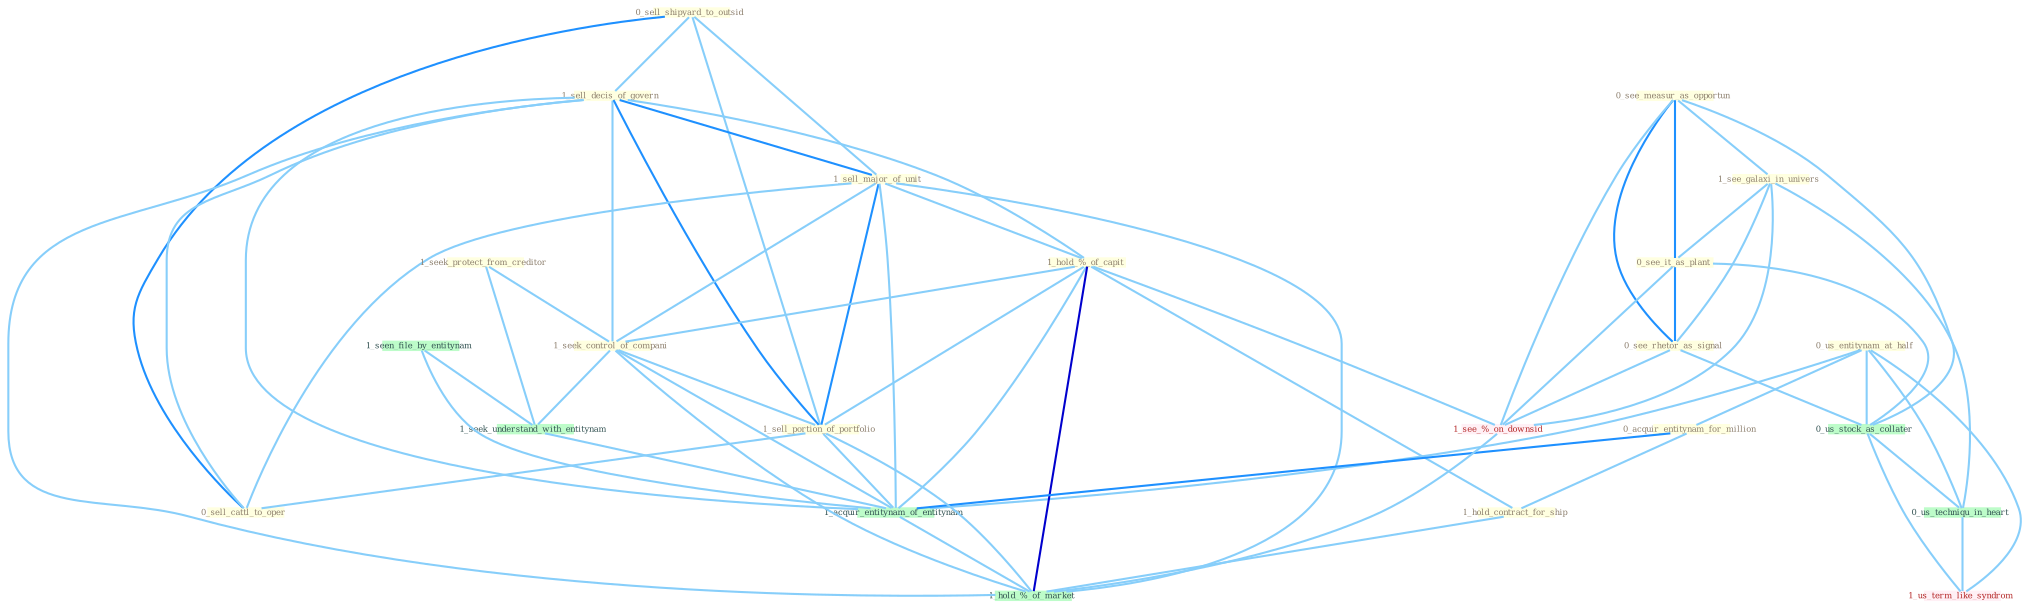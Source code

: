 Graph G{ 
    node
    [shape=polygon,style=filled,width=.5,height=.06,color="#BDFCC9",fixedsize=true,fontsize=4,
    fontcolor="#2f4f4f"];
    {node
    [color="#ffffe0", fontcolor="#8b7d6b"] "0_sell_shipyard_to_outsid " "0_see_measur_as_opportun " "1_see_galaxi_in_univers " "1_sell_decis_of_govern " "1_sell_major_of_unit " "0_us_entitynam_at_half " "1_hold_%_of_capit " "1_seek_protect_from_creditor " "0_acquir_entitynam_for_million " "1_seek_control_of_compani " "1_sell_portion_of_portfolio " "0_see_it_as_plant " "0_see_rhetor_as_signal " "0_sell_cattl_to_oper " "1_hold_contract_for_ship "}
{node [color="#fff0f5", fontcolor="#b22222"] "1_see_%_on_downsid " "1_us_term_like_syndrom "}
edge [color="#B0E2FF"];

	"0_sell_shipyard_to_outsid " -- "1_sell_decis_of_govern " [w="1", color="#87cefa" ];
	"0_sell_shipyard_to_outsid " -- "1_sell_major_of_unit " [w="1", color="#87cefa" ];
	"0_sell_shipyard_to_outsid " -- "1_sell_portion_of_portfolio " [w="1", color="#87cefa" ];
	"0_sell_shipyard_to_outsid " -- "0_sell_cattl_to_oper " [w="2", color="#1e90ff" , len=0.8];
	"0_see_measur_as_opportun " -- "1_see_galaxi_in_univers " [w="1", color="#87cefa" ];
	"0_see_measur_as_opportun " -- "0_see_it_as_plant " [w="2", color="#1e90ff" , len=0.8];
	"0_see_measur_as_opportun " -- "0_see_rhetor_as_signal " [w="2", color="#1e90ff" , len=0.8];
	"0_see_measur_as_opportun " -- "0_us_stock_as_collater " [w="1", color="#87cefa" ];
	"0_see_measur_as_opportun " -- "1_see_%_on_downsid " [w="1", color="#87cefa" ];
	"1_see_galaxi_in_univers " -- "0_see_it_as_plant " [w="1", color="#87cefa" ];
	"1_see_galaxi_in_univers " -- "0_see_rhetor_as_signal " [w="1", color="#87cefa" ];
	"1_see_galaxi_in_univers " -- "0_us_techniqu_in_heart " [w="1", color="#87cefa" ];
	"1_see_galaxi_in_univers " -- "1_see_%_on_downsid " [w="1", color="#87cefa" ];
	"1_sell_decis_of_govern " -- "1_sell_major_of_unit " [w="2", color="#1e90ff" , len=0.8];
	"1_sell_decis_of_govern " -- "1_hold_%_of_capit " [w="1", color="#87cefa" ];
	"1_sell_decis_of_govern " -- "1_seek_control_of_compani " [w="1", color="#87cefa" ];
	"1_sell_decis_of_govern " -- "1_sell_portion_of_portfolio " [w="2", color="#1e90ff" , len=0.8];
	"1_sell_decis_of_govern " -- "0_sell_cattl_to_oper " [w="1", color="#87cefa" ];
	"1_sell_decis_of_govern " -- "1_acquir_entitynam_of_entitynam " [w="1", color="#87cefa" ];
	"1_sell_decis_of_govern " -- "1_hold_%_of_market " [w="1", color="#87cefa" ];
	"1_sell_major_of_unit " -- "1_hold_%_of_capit " [w="1", color="#87cefa" ];
	"1_sell_major_of_unit " -- "1_seek_control_of_compani " [w="1", color="#87cefa" ];
	"1_sell_major_of_unit " -- "1_sell_portion_of_portfolio " [w="2", color="#1e90ff" , len=0.8];
	"1_sell_major_of_unit " -- "0_sell_cattl_to_oper " [w="1", color="#87cefa" ];
	"1_sell_major_of_unit " -- "1_acquir_entitynam_of_entitynam " [w="1", color="#87cefa" ];
	"1_sell_major_of_unit " -- "1_hold_%_of_market " [w="1", color="#87cefa" ];
	"0_us_entitynam_at_half " -- "0_acquir_entitynam_for_million " [w="1", color="#87cefa" ];
	"0_us_entitynam_at_half " -- "0_us_stock_as_collater " [w="1", color="#87cefa" ];
	"0_us_entitynam_at_half " -- "1_acquir_entitynam_of_entitynam " [w="1", color="#87cefa" ];
	"0_us_entitynam_at_half " -- "0_us_techniqu_in_heart " [w="1", color="#87cefa" ];
	"0_us_entitynam_at_half " -- "1_us_term_like_syndrom " [w="1", color="#87cefa" ];
	"1_hold_%_of_capit " -- "1_seek_control_of_compani " [w="1", color="#87cefa" ];
	"1_hold_%_of_capit " -- "1_sell_portion_of_portfolio " [w="1", color="#87cefa" ];
	"1_hold_%_of_capit " -- "1_hold_contract_for_ship " [w="1", color="#87cefa" ];
	"1_hold_%_of_capit " -- "1_acquir_entitynam_of_entitynam " [w="1", color="#87cefa" ];
	"1_hold_%_of_capit " -- "1_see_%_on_downsid " [w="1", color="#87cefa" ];
	"1_hold_%_of_capit " -- "1_hold_%_of_market " [w="3", color="#0000cd" , len=0.6];
	"1_seek_protect_from_creditor " -- "1_seek_control_of_compani " [w="1", color="#87cefa" ];
	"1_seek_protect_from_creditor " -- "1_seek_understand_with_entitynam " [w="1", color="#87cefa" ];
	"0_acquir_entitynam_for_million " -- "1_hold_contract_for_ship " [w="1", color="#87cefa" ];
	"0_acquir_entitynam_for_million " -- "1_acquir_entitynam_of_entitynam " [w="2", color="#1e90ff" , len=0.8];
	"1_seek_control_of_compani " -- "1_sell_portion_of_portfolio " [w="1", color="#87cefa" ];
	"1_seek_control_of_compani " -- "1_seek_understand_with_entitynam " [w="1", color="#87cefa" ];
	"1_seek_control_of_compani " -- "1_acquir_entitynam_of_entitynam " [w="1", color="#87cefa" ];
	"1_seek_control_of_compani " -- "1_hold_%_of_market " [w="1", color="#87cefa" ];
	"1_sell_portion_of_portfolio " -- "0_sell_cattl_to_oper " [w="1", color="#87cefa" ];
	"1_sell_portion_of_portfolio " -- "1_acquir_entitynam_of_entitynam " [w="1", color="#87cefa" ];
	"1_sell_portion_of_portfolio " -- "1_hold_%_of_market " [w="1", color="#87cefa" ];
	"0_see_it_as_plant " -- "0_see_rhetor_as_signal " [w="2", color="#1e90ff" , len=0.8];
	"0_see_it_as_plant " -- "0_us_stock_as_collater " [w="1", color="#87cefa" ];
	"0_see_it_as_plant " -- "1_see_%_on_downsid " [w="1", color="#87cefa" ];
	"0_see_rhetor_as_signal " -- "0_us_stock_as_collater " [w="1", color="#87cefa" ];
	"0_see_rhetor_as_signal " -- "1_see_%_on_downsid " [w="1", color="#87cefa" ];
	"1_hold_contract_for_ship " -- "1_hold_%_of_market " [w="1", color="#87cefa" ];
	"1_seen_file_by_entitynam " -- "1_seek_understand_with_entitynam " [w="1", color="#87cefa" ];
	"1_seen_file_by_entitynam " -- "1_acquir_entitynam_of_entitynam " [w="1", color="#87cefa" ];
	"0_us_stock_as_collater " -- "0_us_techniqu_in_heart " [w="1", color="#87cefa" ];
	"0_us_stock_as_collater " -- "1_us_term_like_syndrom " [w="1", color="#87cefa" ];
	"1_seek_understand_with_entitynam " -- "1_acquir_entitynam_of_entitynam " [w="1", color="#87cefa" ];
	"1_acquir_entitynam_of_entitynam " -- "1_hold_%_of_market " [w="1", color="#87cefa" ];
	"0_us_techniqu_in_heart " -- "1_us_term_like_syndrom " [w="1", color="#87cefa" ];
	"1_see_%_on_downsid " -- "1_hold_%_of_market " [w="1", color="#87cefa" ];
}